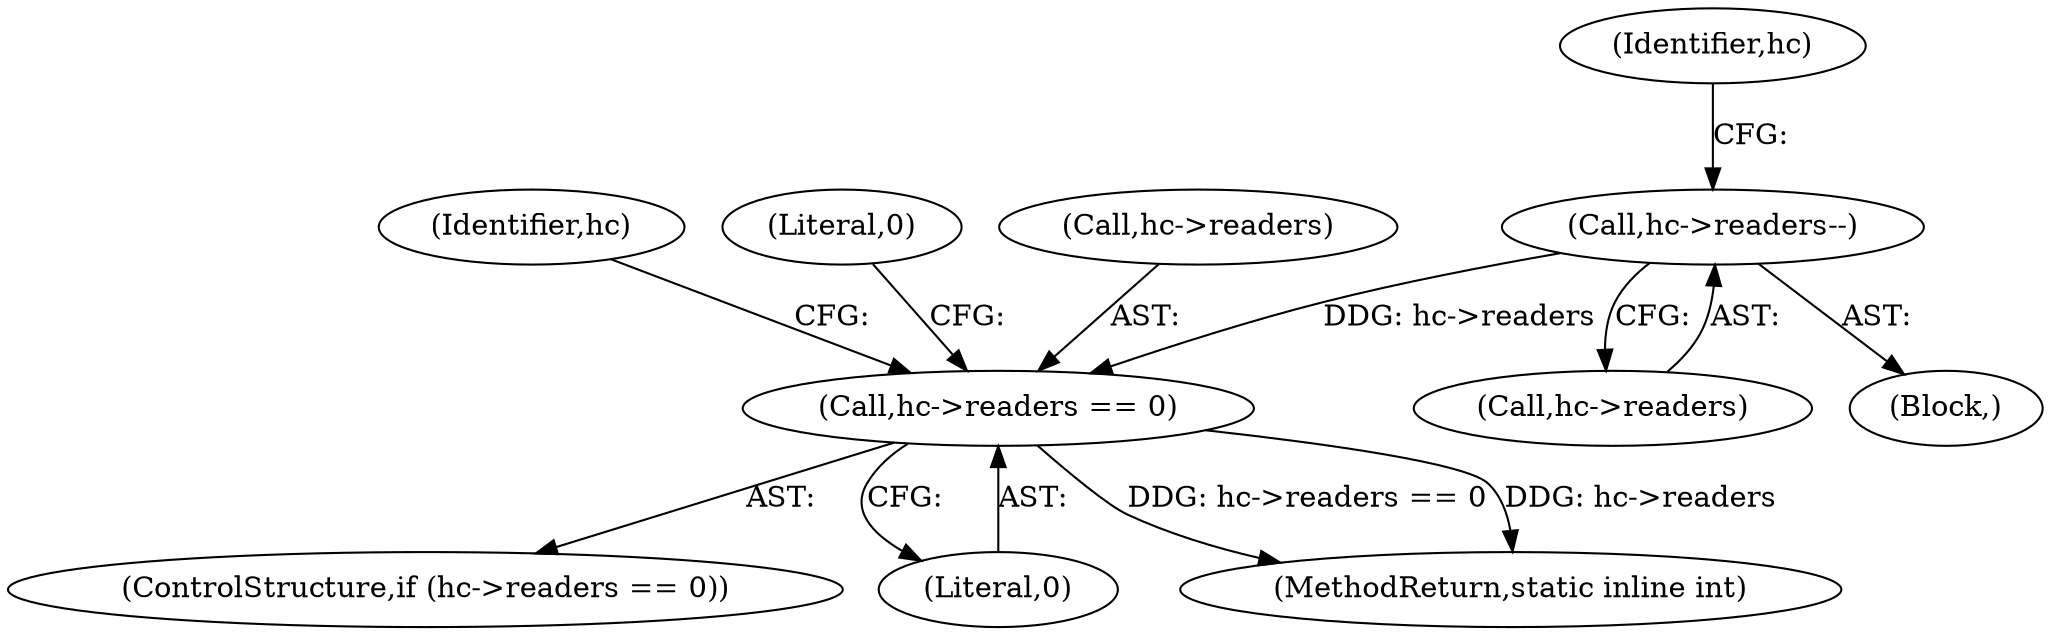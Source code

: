 digraph "0_monkey_b2d0e6f92310bb14a15aa2f8e96e1fb5379776dd_1@API" {
"1000159" [label="(Call,hc->readers--)"];
"1000164" [label="(Call,hc->readers == 0)"];
"1000163" [label="(ControlStructure,if (hc->readers == 0))"];
"1000166" [label="(Identifier,hc)"];
"1000164" [label="(Call,hc->readers == 0)"];
"1000172" [label="(Identifier,hc)"];
"1000159" [label="(Call,hc->readers--)"];
"1000160" [label="(Call,hc->readers)"];
"1000193" [label="(Literal,0)"];
"1000168" [label="(Literal,0)"];
"1000199" [label="(MethodReturn,static inline int)"];
"1000158" [label="(Block,)"];
"1000165" [label="(Call,hc->readers)"];
"1000159" -> "1000158"  [label="AST: "];
"1000159" -> "1000160"  [label="CFG: "];
"1000160" -> "1000159"  [label="AST: "];
"1000166" -> "1000159"  [label="CFG: "];
"1000159" -> "1000164"  [label="DDG: hc->readers"];
"1000164" -> "1000163"  [label="AST: "];
"1000164" -> "1000168"  [label="CFG: "];
"1000165" -> "1000164"  [label="AST: "];
"1000168" -> "1000164"  [label="AST: "];
"1000172" -> "1000164"  [label="CFG: "];
"1000193" -> "1000164"  [label="CFG: "];
"1000164" -> "1000199"  [label="DDG: hc->readers == 0"];
"1000164" -> "1000199"  [label="DDG: hc->readers"];
}
